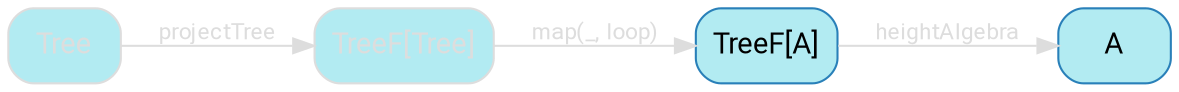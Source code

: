 digraph {
    bgcolor=transparent
    splines=false
    rankdir=LR

    // Default theme: disabled
    node[shape="rectangle" style="rounded,filled" color="#dddddd" fillcolor="#b2ebf2" fontcolor="#dddddd" fontname="Segoe UI,Roboto,Helvetica,Arial,sans-serif"]
    edge [color="#dddddd" fontcolor="#dddddd" fontname="Segoe UI,Roboto,Helvetica,Arial,sans-serif" fontsize=11]

    ListFList[label="TreeF[Tree]"]
    ListFA[label="TreeF[A]" color="#2980B9" fillcolor="#b2ebf2" fontcolor="#000000"]
    B[label=Tree]
    A[color="#2980B9" fillcolor="#b2ebf2" fontcolor="#000000"]

    B         -> ListFList [label=projectTree]
    ListFList -> ListFA[label="map(_, loop)"]
    ListFA    -> A [label=heightAlgebra]
}
